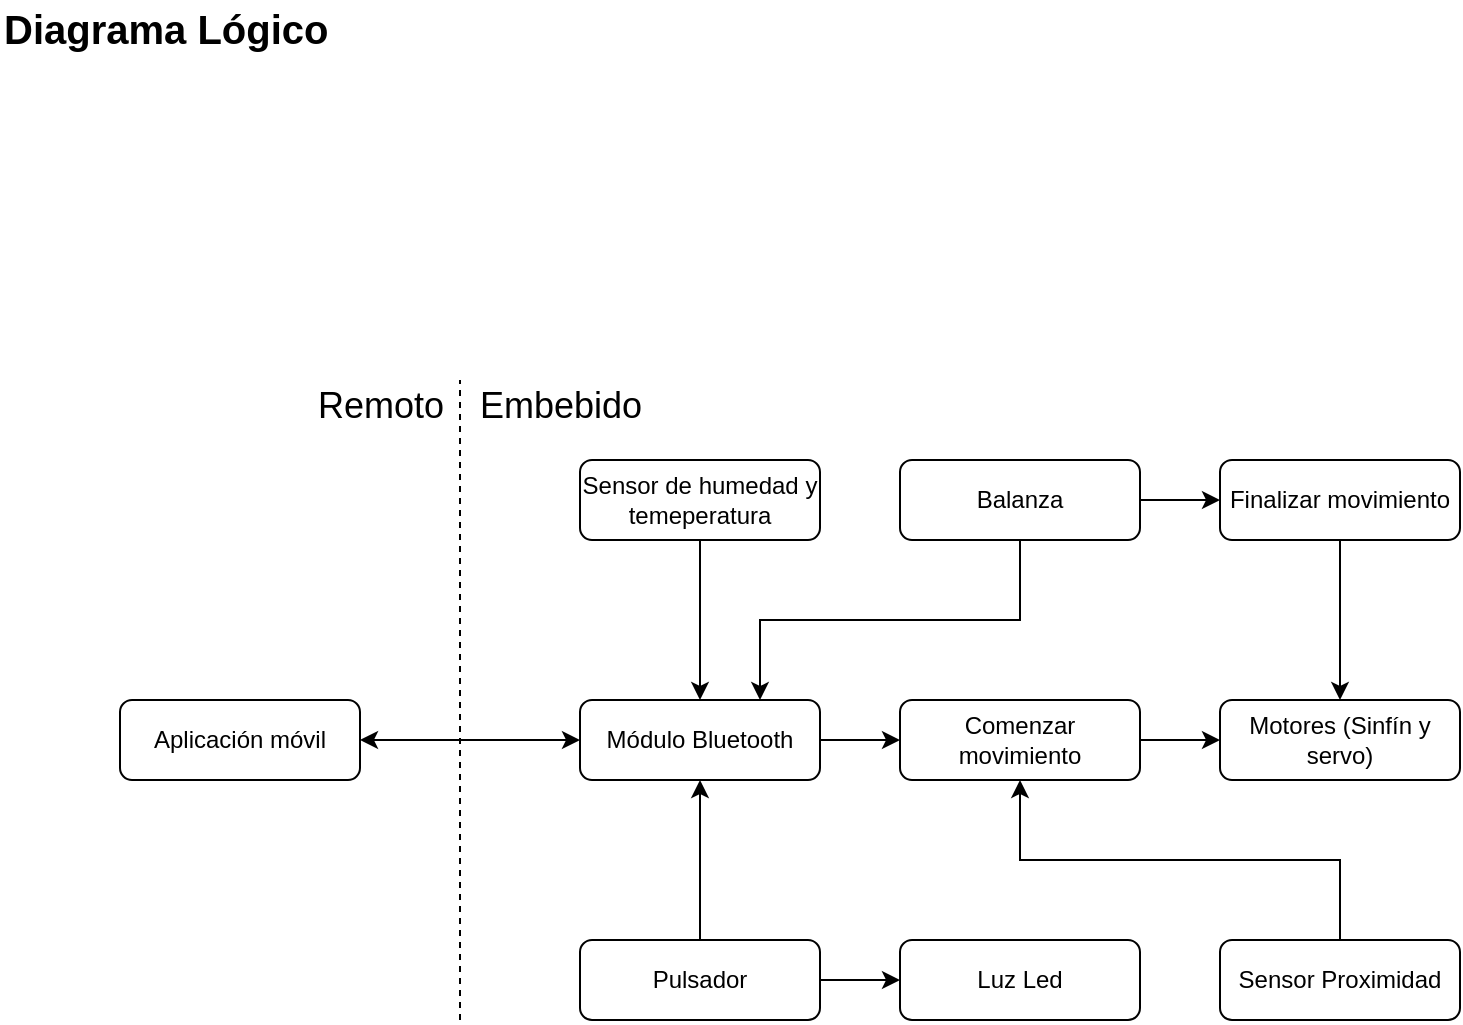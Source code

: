 <mxfile version="10.6.8" type="device"><diagram id="HATcN9iNYo2sIUN5zzX2" name="Página-1"><mxGraphModel dx="1074" dy="484" grid="1" gridSize="10" guides="1" tooltips="1" connect="1" arrows="1" fold="1" page="1" pageScale="1" pageWidth="827" pageHeight="1169" math="0" shadow="0"><root><mxCell id="0"/><mxCell id="1" parent="0"/><mxCell id="ciuTdQTVXY5eTaxED4Si-30" value="Diagrama Lógico" style="text;html=1;resizable=0;points=[];autosize=1;align=left;verticalAlign=top;spacingTop=-4;fontSize=20;fontStyle=1" parent="1" vertex="1"><mxGeometry x="10" y="10" width="170" height="30" as="geometry"/></mxCell><mxCell id="Zzn2BgYCcbiLt0wXhRQB-9" style="edgeStyle=orthogonalEdgeStyle;rounded=0;orthogonalLoop=1;jettySize=auto;html=1;exitX=1;exitY=0.5;exitDx=0;exitDy=0;entryX=0;entryY=0.5;entryDx=0;entryDy=0;startArrow=classic;startFill=1;" parent="1" source="Zzn2BgYCcbiLt0wXhRQB-3" target="PvWiB-ow_6Wo4g3hvNpm-3" edge="1"><mxGeometry relative="1" as="geometry"><mxPoint x="280" y="330" as="targetPoint"/></mxGeometry></mxCell><mxCell id="Zzn2BgYCcbiLt0wXhRQB-3" value="Aplicación móvil" style="rounded=1;whiteSpace=wrap;html=1;" parent="1" vertex="1"><mxGeometry x="70" y="360" width="120" height="40" as="geometry"/></mxCell><mxCell id="Zzn2BgYCcbiLt0wXhRQB-14" value="Remoto" style="text;html=1;resizable=0;points=[];autosize=1;align=center;verticalAlign=top;spacingTop=-4;fontSize=18;" parent="1" vertex="1"><mxGeometry x="170" y="200" width="60" height="20" as="geometry"/></mxCell><mxCell id="PvWiB-ow_6Wo4g3hvNpm-1" value="" style="endArrow=none;dashed=1;html=1;" parent="1" edge="1"><mxGeometry width="50" height="50" relative="1" as="geometry"><mxPoint x="240" y="520" as="sourcePoint"/><mxPoint x="240" y="200" as="targetPoint"/></mxGeometry></mxCell><mxCell id="PvWiB-ow_6Wo4g3hvNpm-2" value="Embebido&lt;br&gt;" style="text;html=1;resizable=0;points=[];autosize=1;align=center;verticalAlign=top;spacingTop=-4;fontSize=18;" parent="1" vertex="1"><mxGeometry x="240" y="200" width="100" height="20" as="geometry"/></mxCell><mxCell id="PvWiB-ow_6Wo4g3hvNpm-22" style="edgeStyle=orthogonalEdgeStyle;rounded=0;orthogonalLoop=1;jettySize=auto;html=1;exitX=1;exitY=0.5;exitDx=0;exitDy=0;entryX=0;entryY=0.5;entryDx=0;entryDy=0;startArrow=none;startFill=0;" parent="1" source="PvWiB-ow_6Wo4g3hvNpm-3" target="PvWiB-ow_6Wo4g3hvNpm-19" edge="1"><mxGeometry relative="1" as="geometry"/></mxCell><mxCell id="PvWiB-ow_6Wo4g3hvNpm-3" value="Módulo Bluetooth" style="rounded=1;whiteSpace=wrap;html=1;" parent="1" vertex="1"><mxGeometry x="300" y="360" width="120" height="40" as="geometry"/></mxCell><mxCell id="PvWiB-ow_6Wo4g3hvNpm-7" style="edgeStyle=orthogonalEdgeStyle;rounded=0;orthogonalLoop=1;jettySize=auto;html=1;exitX=0.5;exitY=0;exitDx=0;exitDy=0;entryX=0.5;entryY=1;entryDx=0;entryDy=0;" parent="1" source="PvWiB-ow_6Wo4g3hvNpm-4" target="PvWiB-ow_6Wo4g3hvNpm-3" edge="1"><mxGeometry relative="1" as="geometry"/></mxCell><mxCell id="PvWiB-ow_6Wo4g3hvNpm-27" style="edgeStyle=orthogonalEdgeStyle;rounded=0;orthogonalLoop=1;jettySize=auto;html=1;exitX=1;exitY=0.5;exitDx=0;exitDy=0;entryX=0;entryY=0.5;entryDx=0;entryDy=0;startArrow=none;startFill=0;" parent="1" source="PvWiB-ow_6Wo4g3hvNpm-4" target="PvWiB-ow_6Wo4g3hvNpm-5" edge="1"><mxGeometry relative="1" as="geometry"/></mxCell><mxCell id="PvWiB-ow_6Wo4g3hvNpm-4" value="Pulsador" style="rounded=1;whiteSpace=wrap;html=1;" parent="1" vertex="1"><mxGeometry x="300" y="480" width="120" height="40" as="geometry"/></mxCell><mxCell id="PvWiB-ow_6Wo4g3hvNpm-5" value="Luz Led" style="rounded=1;whiteSpace=wrap;html=1;" parent="1" vertex="1"><mxGeometry x="460" y="480" width="120" height="40" as="geometry"/></mxCell><mxCell id="PvWiB-ow_6Wo4g3hvNpm-8" value="Motores (Sinfín y servo)" style="rounded=1;whiteSpace=wrap;html=1;" parent="1" vertex="1"><mxGeometry x="620" y="360" width="120" height="40" as="geometry"/></mxCell><mxCell id="PvWiB-ow_6Wo4g3hvNpm-15" style="edgeStyle=orthogonalEdgeStyle;rounded=0;orthogonalLoop=1;jettySize=auto;html=1;exitX=1;exitY=0.5;exitDx=0;exitDy=0;entryX=0;entryY=0.5;entryDx=0;entryDy=0;" parent="1" source="PvWiB-ow_6Wo4g3hvNpm-12" target="PvWiB-ow_6Wo4g3hvNpm-14" edge="1"><mxGeometry relative="1" as="geometry"/></mxCell><mxCell id="PvWiB-ow_6Wo4g3hvNpm-24" style="edgeStyle=orthogonalEdgeStyle;rounded=0;orthogonalLoop=1;jettySize=auto;html=1;exitX=0.5;exitY=1;exitDx=0;exitDy=0;entryX=0.75;entryY=0;entryDx=0;entryDy=0;startArrow=none;startFill=0;" parent="1" source="PvWiB-ow_6Wo4g3hvNpm-12" target="PvWiB-ow_6Wo4g3hvNpm-3" edge="1"><mxGeometry relative="1" as="geometry"/></mxCell><mxCell id="PvWiB-ow_6Wo4g3hvNpm-12" value="Balanza" style="rounded=1;whiteSpace=wrap;html=1;" parent="1" vertex="1"><mxGeometry x="460" y="240" width="120" height="40" as="geometry"/></mxCell><mxCell id="PvWiB-ow_6Wo4g3hvNpm-16" style="edgeStyle=orthogonalEdgeStyle;rounded=0;orthogonalLoop=1;jettySize=auto;html=1;exitX=0.5;exitY=1;exitDx=0;exitDy=0;entryX=0.5;entryY=0;entryDx=0;entryDy=0;" parent="1" source="PvWiB-ow_6Wo4g3hvNpm-14" target="PvWiB-ow_6Wo4g3hvNpm-8" edge="1"><mxGeometry relative="1" as="geometry"/></mxCell><mxCell id="PvWiB-ow_6Wo4g3hvNpm-14" value="Finalizar movimiento" style="rounded=1;whiteSpace=wrap;html=1;" parent="1" vertex="1"><mxGeometry x="620" y="240" width="120" height="40" as="geometry"/></mxCell><mxCell id="PvWiB-ow_6Wo4g3hvNpm-23" style="edgeStyle=orthogonalEdgeStyle;rounded=0;orthogonalLoop=1;jettySize=auto;html=1;exitX=1;exitY=0.5;exitDx=0;exitDy=0;entryX=0;entryY=0.5;entryDx=0;entryDy=0;startArrow=none;startFill=0;" parent="1" source="PvWiB-ow_6Wo4g3hvNpm-19" target="PvWiB-ow_6Wo4g3hvNpm-8" edge="1"><mxGeometry relative="1" as="geometry"/></mxCell><mxCell id="PvWiB-ow_6Wo4g3hvNpm-19" value="Comenzar movimiento" style="rounded=1;whiteSpace=wrap;html=1;" parent="1" vertex="1"><mxGeometry x="460" y="360" width="120" height="40" as="geometry"/></mxCell><mxCell id="PvWiB-ow_6Wo4g3hvNpm-26" style="edgeStyle=orthogonalEdgeStyle;rounded=0;orthogonalLoop=1;jettySize=auto;html=1;exitX=0.5;exitY=1;exitDx=0;exitDy=0;entryX=0.5;entryY=0;entryDx=0;entryDy=0;startArrow=none;startFill=0;" parent="1" source="PvWiB-ow_6Wo4g3hvNpm-25" target="PvWiB-ow_6Wo4g3hvNpm-3" edge="1"><mxGeometry relative="1" as="geometry"/></mxCell><mxCell id="PvWiB-ow_6Wo4g3hvNpm-25" value="Sensor de humedad y temeperatura" style="rounded=1;whiteSpace=wrap;html=1;" parent="1" vertex="1"><mxGeometry x="300" y="240" width="120" height="40" as="geometry"/></mxCell><mxCell id="PvWiB-ow_6Wo4g3hvNpm-29" style="edgeStyle=orthogonalEdgeStyle;rounded=0;orthogonalLoop=1;jettySize=auto;html=1;exitX=0.5;exitY=0;exitDx=0;exitDy=0;entryX=0.5;entryY=1;entryDx=0;entryDy=0;startArrow=none;startFill=0;" parent="1" source="PvWiB-ow_6Wo4g3hvNpm-28" target="PvWiB-ow_6Wo4g3hvNpm-19" edge="1"><mxGeometry relative="1" as="geometry"/></mxCell><mxCell id="PvWiB-ow_6Wo4g3hvNpm-28" value="Sensor Proximidad" style="rounded=1;whiteSpace=wrap;html=1;" parent="1" vertex="1"><mxGeometry x="620" y="480" width="120" height="40" as="geometry"/></mxCell></root></mxGraphModel></diagram></mxfile>